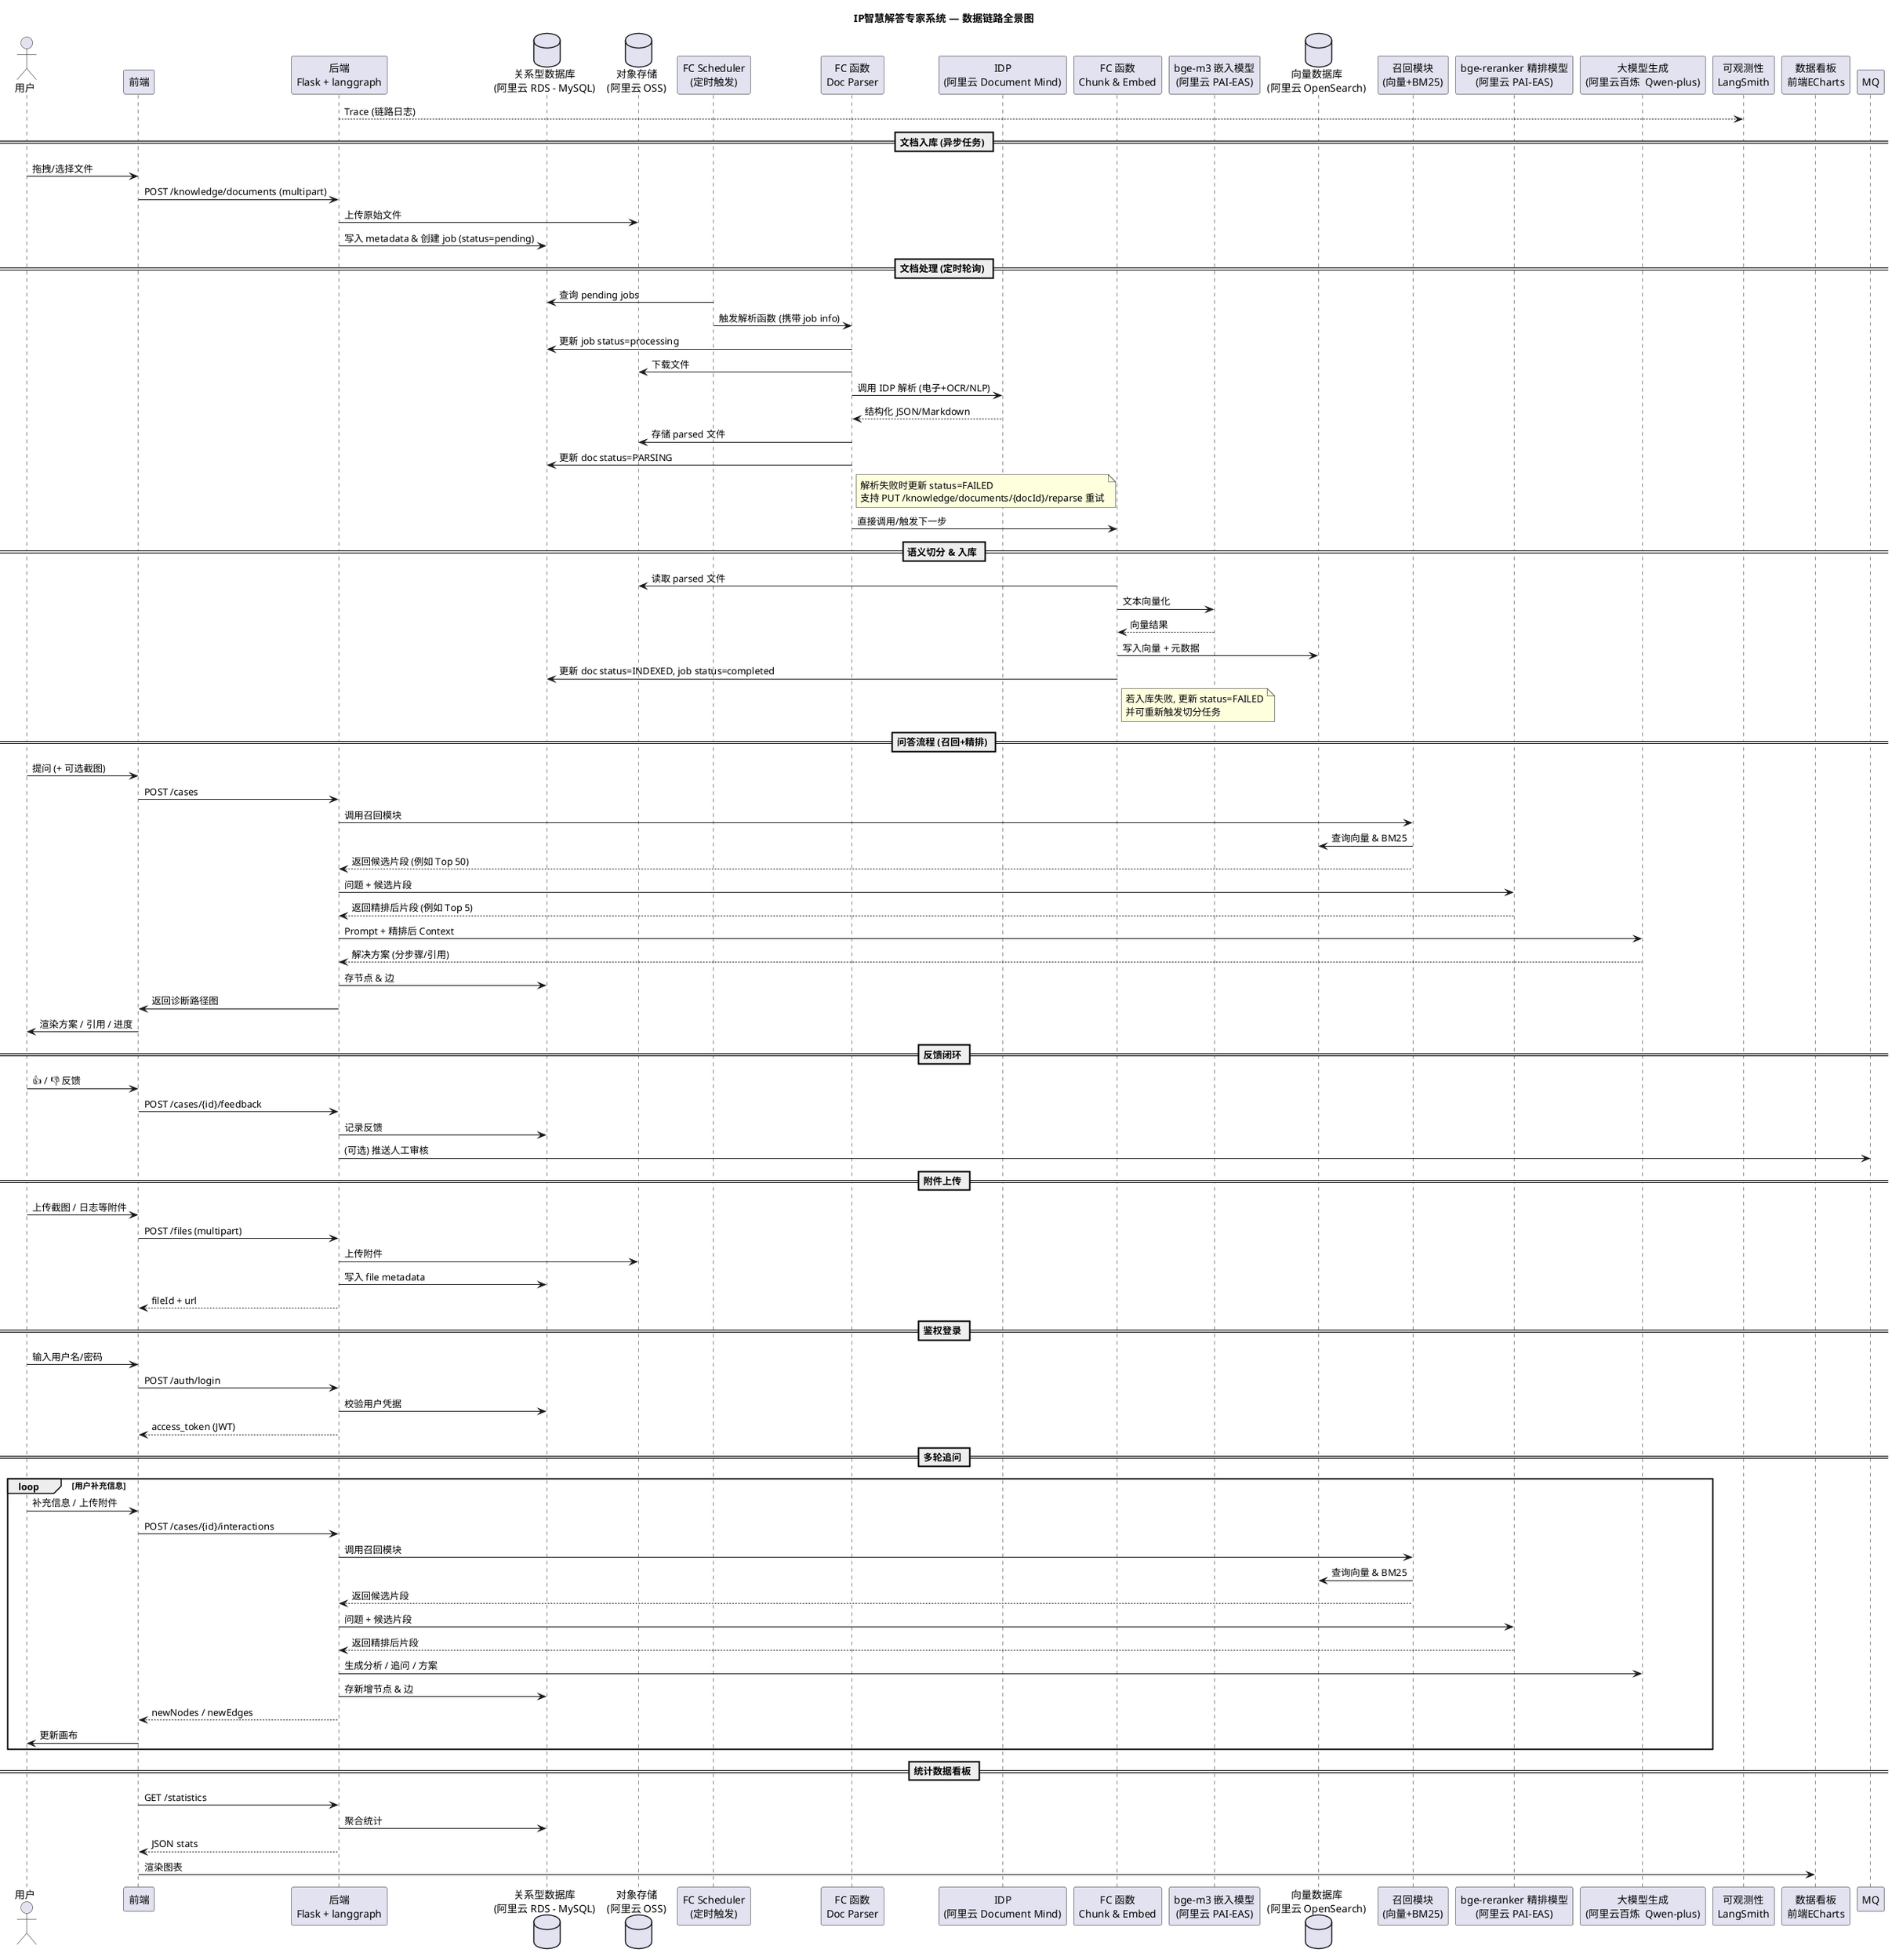 @startuml
' 数据链路全景流程图
' Author: 项目文档自动生成
' Encoding: UTF-8

title IP智慧解答专家系统 — 数据链路全景图

actor 用户
participant 前端
participant Backend as "后端\nFlask + langgraph"
database RDS as "关系型数据库\n(阿里云 RDS - MySQL)"
database OSS as "对象存储\n(阿里云 OSS)"
participant Scheduler as "FC Scheduler\n(定时触发)"
participant Parser as "FC 函数\nDoc Parser"
participant DM as "IDP\n(阿里云 Document Mind)"
participant Chunker as "FC 函数\nChunk & Embed"
participant BGE as "bge-m3 嵌入模型\n(阿里云 PAI-EAS)"
database VectorDB as "向量数据库\n(阿里云 OpenSearch)"
participant Retriever as "召回模块\n(向量+BM25)"
participant Reranker as "bge-reranker 精排模型\n(阿里云 PAI-EAS)"
participant Bailian as "大模型生成\n(阿里云百炼  Qwen-plus)"
participant LangSmith as "可观测性\nLangSmith"
participant Dashboard as "数据看板\n前端ECharts"
Backend --> LangSmith : Trace (链路日志)

== 文档入库 (异步任务) ==
用户 -> 前端 : 拖拽/选择文件
前端 -> Backend : POST /knowledge/documents (multipart)
Backend -> OSS : 上传原始文件
Backend -> RDS : 写入 metadata & 创建 job (status=pending)

== 文档处理 (定时轮询) ==
Scheduler -> RDS : 查询 pending jobs
Scheduler -> Parser : 触发解析函数 (携带 job info)
Parser -> RDS : 更新 job status=processing
Parser -> OSS : 下载文件
Parser -> DM : 调用 IDP 解析 (电子+OCR/NLP)
DM --> Parser : 结构化 JSON/Markdown
Parser -> OSS : 存储 parsed 文件
Parser -> RDS : 更新 doc status=PARSING
note right of Parser
  解析失败时更新 status=FAILED
  支持 PUT /knowledge/documents/{docId}/reparse 重试
end note
Parser -> Chunker : 直接调用/触发下一步

== 语义切分 & 入库 ==
Chunker -> OSS : 读取 parsed 文件
Chunker -> BGE : 文本向量化
BGE --> Chunker : 向量结果
Chunker -> VectorDB : 写入向量 + 元数据
Chunker -> RDS : 更新 doc status=INDEXED, job status=completed
note right of Chunker
  若入库失败, 更新 status=FAILED
  并可重新触发切分任务
end note

== 问答流程 (召回+精排) ==
用户 -> 前端 : 提问 (+ 可选截图)
前端 -> Backend : POST /cases
Backend -> Retriever : 调用召回模块
Retriever -> VectorDB : 查询向量 & BM25
Retriever --> Backend : 返回候选片段 (例如 Top 50)
Backend -> Reranker : 问题 + 候选片段
Reranker --> Backend : 返回精排后片段 (例如 Top 5)
Backend -> Bailian : Prompt + 精排后 Context
Bailian --> Backend : 解决方案 (分步骤/引用)
Backend -> RDS : 存节点 & 边
Backend -> 前端 : 返回诊断路径图
前端 -> 用户 : 渲染方案 / 引用 / 进度

== 反馈闭环 ==
用户 -> 前端 : 👍 / 👎 反馈
前端 -> Backend : POST /cases/{id}/feedback
Backend -> RDS : 记录反馈
Backend -> MQ : (可选) 推送人工审核

== 附件上传 ==
用户 -> 前端 : 上传截图 / 日志等附件
前端 -> Backend : POST /files (multipart)
Backend -> OSS : 上传附件
Backend -> RDS : 写入 file metadata
Backend --> 前端 : fileId + url

== 鉴权登录 ==
用户 -> 前端 : 输入用户名/密码
前端 -> Backend : POST /auth/login
Backend -> RDS : 校验用户凭据
Backend --> 前端 : access_token (JWT)

== 多轮追问 ==
loop 用户补充信息
    用户 -> 前端 : 补充信息 / 上传附件
    前端 -> Backend : POST /cases/{id}/interactions
    Backend -> Retriever : 调用召回模块
    Retriever -> VectorDB : 查询向量 & BM25
    Retriever --> Backend : 返回候选片段
    Backend -> Reranker : 问题 + 候选片段
    Reranker --> Backend : 返回精排后片段
    Backend -> Bailian : 生成分析 / 追问 / 方案
    Backend -> RDS : 存新增节点 & 边
    Backend --> 前端 : newNodes / newEdges
    前端 -> 用户 : 更新画布
end loop

== 统计数据看板 ==
前端 -> Backend : GET /statistics
Backend -> RDS : 聚合统计
Backend --> 前端 : JSON stats
前端 -> Dashboard : 渲染图表

@enduml